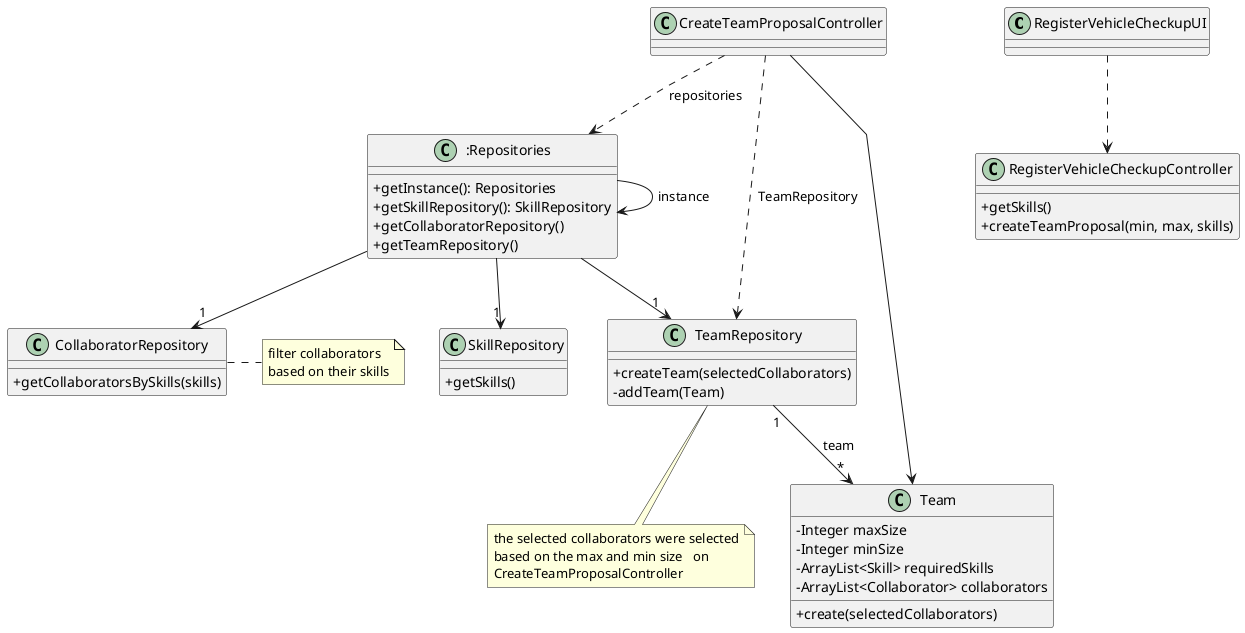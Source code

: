 
 @startuml
'skinparam monochrome true
skinparam packageStyle rectangle
skinparam shadowing false
skinparam linetype polyline
'skinparam linetype orto

skinparam classAttributeIconSize 0

'left to right direction


class "RegisterVehicleCheckupUI" as RegisterVehicleCheckupUI {


}


class "RegisterVehicleCheckupController" as RegisterVehicleCheckupController {
+getSkills()
    +createTeamProposal(min, max, skills)

}



class ":Repositories" as Repositories {
    +getInstance(): Repositories
    +getSkillRepository(): SkillRepository
    +getCollaboratorRepository()
    +getTeamRepository()
}

class "SkillRepository" as SkillRepository {
    +getSkills()

}


class "CollaboratorRepository" as CollaboratorRepository {
    +getCollaboratorsBySkills(skills)
}

class "TeamRepository" as TeamRepository {
    +createTeam(selectedCollaborators)
    -addTeam(Team)
}
note bottom of TeamRepository: the selected collaborators were selected\nbased on the max and min size   on\nCreateTeamProposalController

class "Team" as Team {
    -Integer maxSize
    -Integer minSize
    -ArrayList<Skill> requiredSkills
    -ArrayList<Collaborator> collaborators

    +create(selectedCollaborators)

}

 note right of "CollaboratorRepository" : filter collaborators\nbased on their skills

RegisterVehicleCheckupUI..> RegisterVehicleCheckupController
Repositories -> Repositories : instance
CreateTeamProposalController ..> Repositories: repositories
Repositories --> "1"SkillRepository
Repositories -->"1" CollaboratorRepository
Repositories --> "1"TeamRepository
CreateTeamProposalController ..> TeamRepository: TeamRepository
TeamRepository "1" --> "*"Team: team
CreateTeamProposalController --> Team

@enduml
